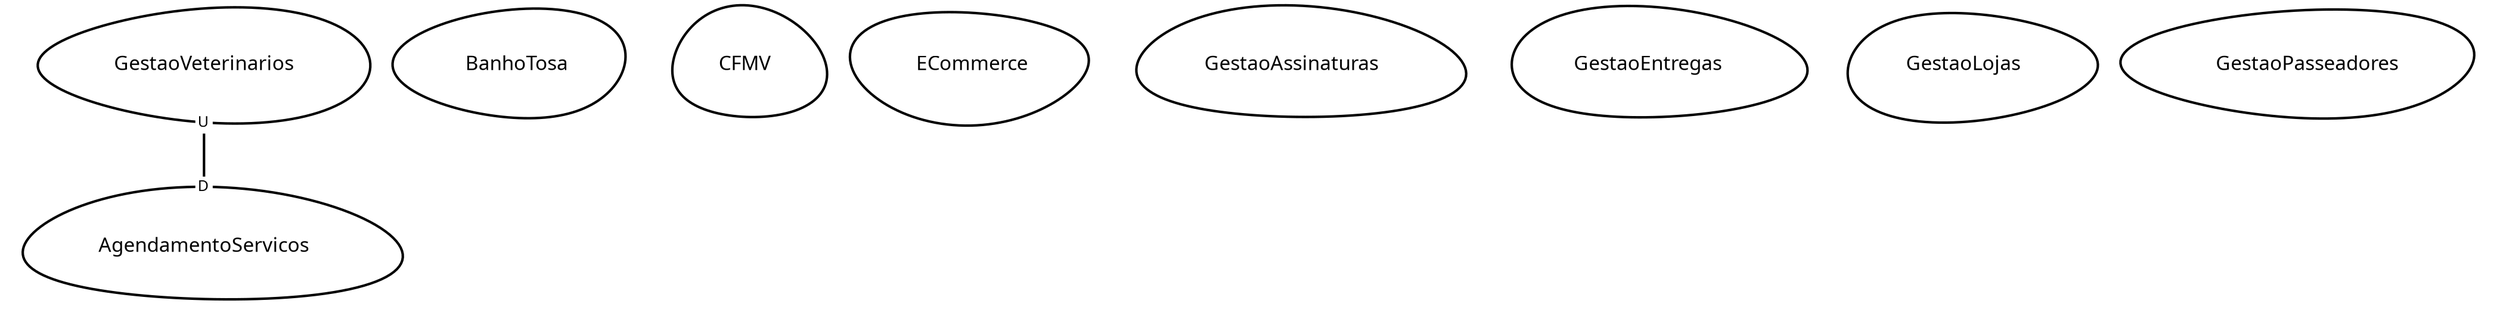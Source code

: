 digraph "ContextMapGraph" {
graph ["imagepath"="C:\Users\User\AppData\Local\Temp\GraphvizJava"]
"AgendamentoServicos" ["margin"="0.3","orientation"="120","shape"="egg","fontsize"="16","style"="bold","label"="AgendamentoServicos\n","fontname"="sans-serif"]
"BanhoTosa" ["margin"="0.3","orientation"="206","shape"="egg","fontsize"="16","style"="bold","label"="BanhoTosa\n","fontname"="sans-serif"]
"CFMV" ["margin"="0.3","orientation"="124","shape"="egg","fontsize"="16","style"="bold","label"="CFMV\n","fontname"="sans-serif"]
"ECommerce" ["margin"="0.3","orientation"="292","shape"="egg","fontsize"="16","style"="bold","label"="ECommerce\n","fontname"="sans-serif"]
"GestaoAssinaturas" ["margin"="0.3","orientation"="125","shape"="egg","fontsize"="16","style"="bold","label"="GestaoAssinaturas\n","fontname"="sans-serif"]
"GestaoEntregas" ["margin"="0.3","orientation"="139","shape"="egg","fontsize"="16","style"="bold","label"="GestaoEntregas\n","fontname"="sans-serif"]
"GestaoLojas" ["margin"="0.3","orientation"="29","shape"="egg","fontsize"="16","style"="bold","label"="GestaoLojas\n","fontname"="sans-serif"]
"GestaoPasseadores" ["margin"="0.3","orientation"="201","shape"="egg","fontsize"="16","style"="bold","label"="GestaoPasseadores\n","fontname"="sans-serif"]
"GestaoVeterinarios" ["margin"="0.3","orientation"="90","shape"="egg","fontsize"="16","style"="bold","label"="GestaoVeterinarios\n","fontname"="sans-serif"]
"GestaoVeterinarios" -> "AgendamentoServicos" ["headlabel"=<<table cellspacing="0" cellborder="0" border="0">
<tr><td bgcolor="white">D</td></tr>
</table>>,"labeldistance"="0","fontsize"="12","taillabel"=<<table cellspacing="0" cellborder="0" border="0">
<tr><td bgcolor="white">U</td></tr>
</table>>,"style"="bold","label"="                                        ","dir"="none","fontname"="sans-serif"]
}